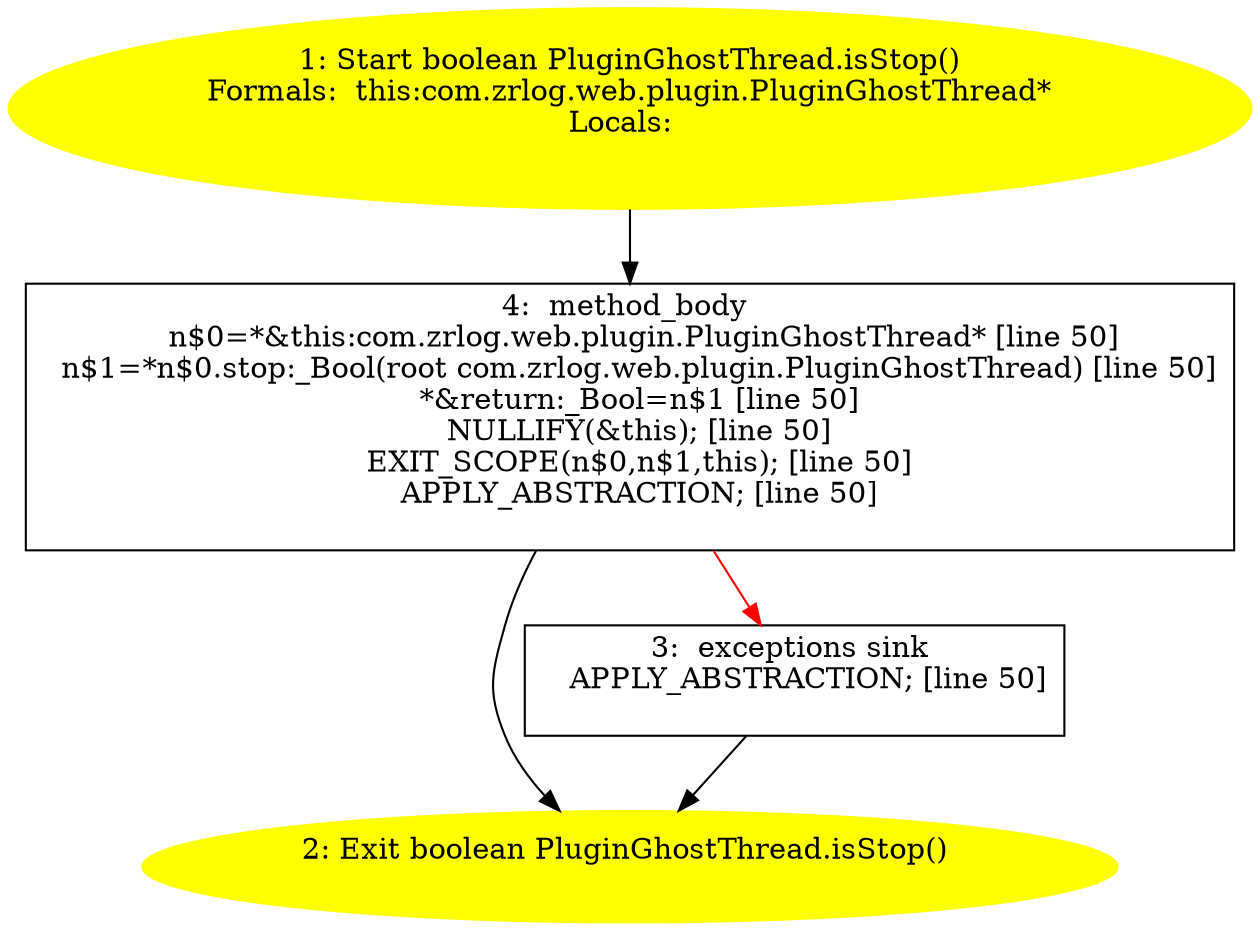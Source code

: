 /* @generated */
digraph cfg {
"com.zrlog.web.plugin.PluginGhostThread.isStop():boolean.6d68945e2d6765af0a69791318249e51_1" [label="1: Start boolean PluginGhostThread.isStop()\nFormals:  this:com.zrlog.web.plugin.PluginGhostThread*\nLocals:  \n  " color=yellow style=filled]
	

	 "com.zrlog.web.plugin.PluginGhostThread.isStop():boolean.6d68945e2d6765af0a69791318249e51_1" -> "com.zrlog.web.plugin.PluginGhostThread.isStop():boolean.6d68945e2d6765af0a69791318249e51_4" ;
"com.zrlog.web.plugin.PluginGhostThread.isStop():boolean.6d68945e2d6765af0a69791318249e51_2" [label="2: Exit boolean PluginGhostThread.isStop() \n  " color=yellow style=filled]
	

"com.zrlog.web.plugin.PluginGhostThread.isStop():boolean.6d68945e2d6765af0a69791318249e51_3" [label="3:  exceptions sink \n   APPLY_ABSTRACTION; [line 50]\n " shape="box"]
	

	 "com.zrlog.web.plugin.PluginGhostThread.isStop():boolean.6d68945e2d6765af0a69791318249e51_3" -> "com.zrlog.web.plugin.PluginGhostThread.isStop():boolean.6d68945e2d6765af0a69791318249e51_2" ;
"com.zrlog.web.plugin.PluginGhostThread.isStop():boolean.6d68945e2d6765af0a69791318249e51_4" [label="4:  method_body \n   n$0=*&this:com.zrlog.web.plugin.PluginGhostThread* [line 50]\n  n$1=*n$0.stop:_Bool(root com.zrlog.web.plugin.PluginGhostThread) [line 50]\n  *&return:_Bool=n$1 [line 50]\n  NULLIFY(&this); [line 50]\n  EXIT_SCOPE(n$0,n$1,this); [line 50]\n  APPLY_ABSTRACTION; [line 50]\n " shape="box"]
	

	 "com.zrlog.web.plugin.PluginGhostThread.isStop():boolean.6d68945e2d6765af0a69791318249e51_4" -> "com.zrlog.web.plugin.PluginGhostThread.isStop():boolean.6d68945e2d6765af0a69791318249e51_2" ;
	 "com.zrlog.web.plugin.PluginGhostThread.isStop():boolean.6d68945e2d6765af0a69791318249e51_4" -> "com.zrlog.web.plugin.PluginGhostThread.isStop():boolean.6d68945e2d6765af0a69791318249e51_3" [color="red" ];
}
